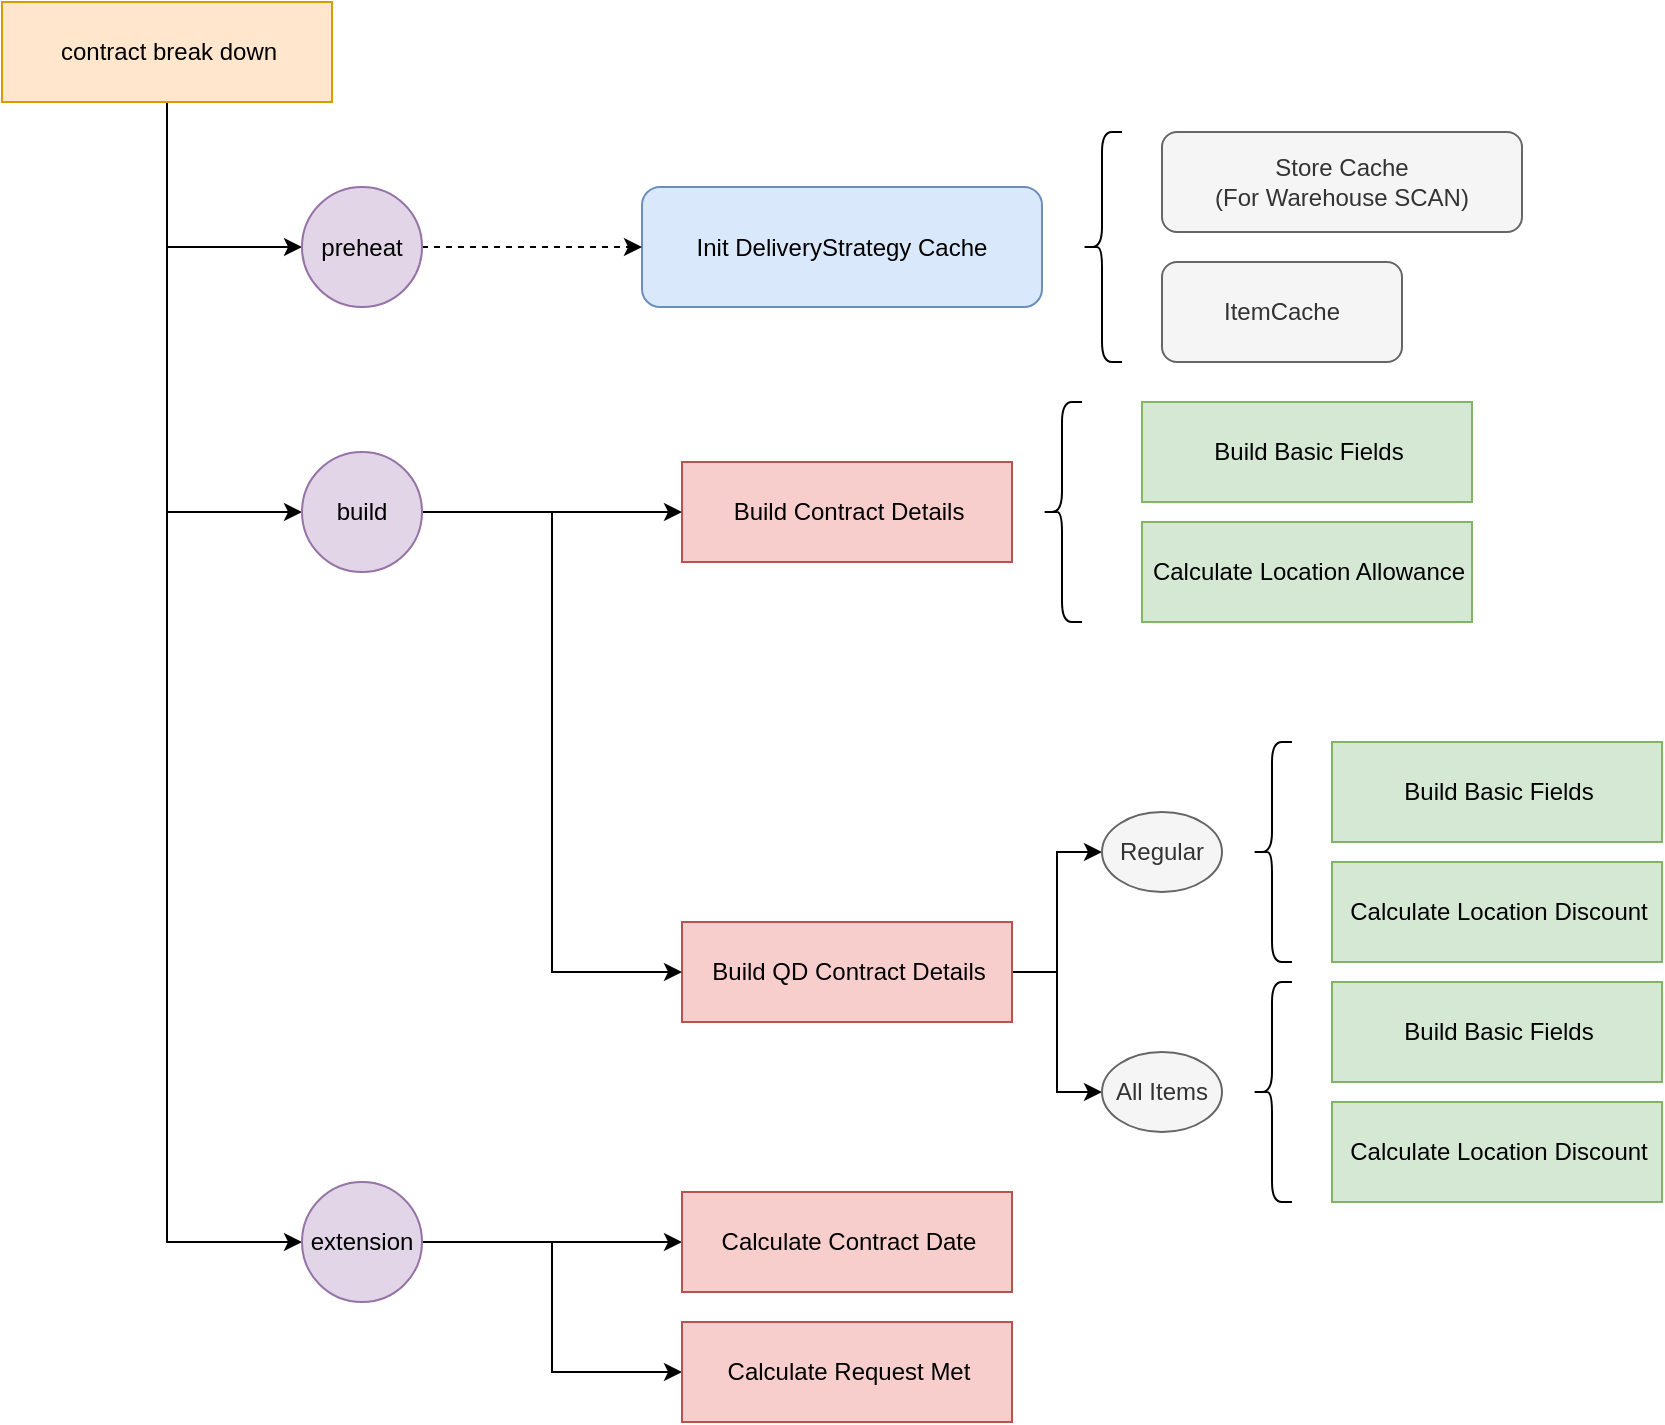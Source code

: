 <mxfile version="14.7.6" type="github">
  <diagram id="kgpKYQtTHZ0yAKxKKP6v" name="Page-1">
    <mxGraphModel dx="1422" dy="882" grid="1" gridSize="10" guides="1" tooltips="1" connect="1" arrows="1" fold="1" page="1" pageScale="1" pageWidth="850" pageHeight="1100" math="0" shadow="0">
      <root>
        <mxCell id="0" />
        <mxCell id="1" parent="0" />
        <mxCell id="FABi1pu8SRAAy6zYCwlk-7" value="Init DeliveryStrategy Cache" style="rounded=1;whiteSpace=wrap;html=1;fillColor=#dae8fc;strokeColor=#6c8ebf;align=center;" parent="1" vertex="1">
          <mxGeometry x="360" y="132.5" width="200" height="60" as="geometry" />
        </mxCell>
        <mxCell id="FABi1pu8SRAAy6zYCwlk-9" value="Build Contract Details" style="html=1;fillColor=#f8cecc;strokeColor=#b85450;" parent="1" vertex="1">
          <mxGeometry x="380" y="270" width="165" height="50" as="geometry" />
        </mxCell>
        <mxCell id="FABi1pu8SRAAy6zYCwlk-35" value="" style="edgeStyle=orthogonalEdgeStyle;rounded=0;orthogonalLoop=1;jettySize=auto;html=1;entryX=0;entryY=0.5;entryDx=0;entryDy=0;" parent="1" source="FABi1pu8SRAAy6zYCwlk-10" target="FABi1pu8SRAAy6zYCwlk-18" edge="1">
          <mxGeometry relative="1" as="geometry" />
        </mxCell>
        <mxCell id="FABi1pu8SRAAy6zYCwlk-37" value="" style="edgeStyle=orthogonalEdgeStyle;rounded=0;orthogonalLoop=1;jettySize=auto;html=1;entryX=0;entryY=0.5;entryDx=0;entryDy=0;" parent="1" source="FABi1pu8SRAAy6zYCwlk-10" target="FABi1pu8SRAAy6zYCwlk-17" edge="1">
          <mxGeometry relative="1" as="geometry" />
        </mxCell>
        <mxCell id="FABi1pu8SRAAy6zYCwlk-10" value="Build QD Contract Details" style="html=1;fillColor=#f8cecc;strokeColor=#b85450;" parent="1" vertex="1">
          <mxGeometry x="380" y="500" width="165" height="50" as="geometry" />
        </mxCell>
        <mxCell id="FABi1pu8SRAAy6zYCwlk-13" value="Calculate Location Allowance" style="html=1;fillColor=#d5e8d4;strokeColor=#82b366;" parent="1" vertex="1">
          <mxGeometry x="610" y="300" width="165" height="50" as="geometry" />
        </mxCell>
        <mxCell id="FABi1pu8SRAAy6zYCwlk-14" value="Build Basic Fields" style="html=1;fillColor=#d5e8d4;strokeColor=#82b366;" parent="1" vertex="1">
          <mxGeometry x="610" y="240" width="165" height="50" as="geometry" />
        </mxCell>
        <mxCell id="FABi1pu8SRAAy6zYCwlk-15" value="Build Basic Fields" style="html=1;fillColor=#d5e8d4;strokeColor=#82b366;" parent="1" vertex="1">
          <mxGeometry x="705" y="410" width="165" height="50" as="geometry" />
        </mxCell>
        <mxCell id="FABi1pu8SRAAy6zYCwlk-16" value="Calculate Location Discount" style="html=1;fillColor=#d5e8d4;strokeColor=#82b366;" parent="1" vertex="1">
          <mxGeometry x="705" y="470" width="165" height="50" as="geometry" />
        </mxCell>
        <mxCell id="FABi1pu8SRAAy6zYCwlk-17" value="Regular" style="ellipse;whiteSpace=wrap;html=1;fillColor=#f5f5f5;strokeColor=#666666;fontColor=#333333;" parent="1" vertex="1">
          <mxGeometry x="590" y="445" width="60" height="40" as="geometry" />
        </mxCell>
        <mxCell id="FABi1pu8SRAAy6zYCwlk-18" value="All Items" style="ellipse;whiteSpace=wrap;html=1;fillColor=#f5f5f5;strokeColor=#666666;fontColor=#333333;" parent="1" vertex="1">
          <mxGeometry x="590" y="565" width="60" height="40" as="geometry" />
        </mxCell>
        <mxCell id="FABi1pu8SRAAy6zYCwlk-31" value="" style="edgeStyle=orthogonalEdgeStyle;rounded=0;orthogonalLoop=1;jettySize=auto;html=1;entryX=0;entryY=0.5;entryDx=0;entryDy=0;exitX=1;exitY=0.5;exitDx=0;exitDy=0;" parent="1" source="oFZh9j53hUqOiCjXro3S-6" target="FABi1pu8SRAAy6zYCwlk-9" edge="1">
          <mxGeometry relative="1" as="geometry" />
        </mxCell>
        <mxCell id="FABi1pu8SRAAy6zYCwlk-32" value="" style="edgeStyle=orthogonalEdgeStyle;rounded=0;orthogonalLoop=1;jettySize=auto;html=1;entryX=0;entryY=0.5;entryDx=0;entryDy=0;exitX=1;exitY=0.5;exitDx=0;exitDy=0;" parent="1" source="oFZh9j53hUqOiCjXro3S-6" target="FABi1pu8SRAAy6zYCwlk-10" edge="1">
          <mxGeometry relative="1" as="geometry" />
        </mxCell>
        <mxCell id="FABi1pu8SRAAy6zYCwlk-46" style="edgeStyle=orthogonalEdgeStyle;rounded=0;orthogonalLoop=1;jettySize=auto;html=1;entryX=0;entryY=0.5;entryDx=0;entryDy=0;exitX=1;exitY=0.5;exitDx=0;exitDy=0;" parent="1" source="oFZh9j53hUqOiCjXro3S-8" target="FABi1pu8SRAAy6zYCwlk-45" edge="1">
          <mxGeometry relative="1" as="geometry" />
        </mxCell>
        <mxCell id="FABi1pu8SRAAy6zYCwlk-48" style="edgeStyle=orthogonalEdgeStyle;rounded=0;orthogonalLoop=1;jettySize=auto;html=1;entryX=0;entryY=0.5;entryDx=0;entryDy=0;strokeColor=#000000;" parent="1" source="oFZh9j53hUqOiCjXro3S-8" target="FABi1pu8SRAAy6zYCwlk-47" edge="1">
          <mxGeometry relative="1" as="geometry">
            <mxPoint x="110" y="460" as="sourcePoint" />
          </mxGeometry>
        </mxCell>
        <mxCell id="oFZh9j53hUqOiCjXro3S-4" style="edgeStyle=orthogonalEdgeStyle;rounded=0;orthogonalLoop=1;jettySize=auto;html=1;entryX=0;entryY=0.5;entryDx=0;entryDy=0;" edge="1" parent="1" source="FABi1pu8SRAAy6zYCwlk-19" target="oFZh9j53hUqOiCjXro3S-3">
          <mxGeometry relative="1" as="geometry" />
        </mxCell>
        <mxCell id="oFZh9j53hUqOiCjXro3S-7" style="edgeStyle=orthogonalEdgeStyle;rounded=0;orthogonalLoop=1;jettySize=auto;html=1;entryX=0;entryY=0.5;entryDx=0;entryDy=0;" edge="1" parent="1" source="FABi1pu8SRAAy6zYCwlk-19" target="oFZh9j53hUqOiCjXro3S-6">
          <mxGeometry relative="1" as="geometry" />
        </mxCell>
        <mxCell id="oFZh9j53hUqOiCjXro3S-9" style="edgeStyle=orthogonalEdgeStyle;rounded=0;orthogonalLoop=1;jettySize=auto;html=1;entryX=0;entryY=0.5;entryDx=0;entryDy=0;" edge="1" parent="1" source="FABi1pu8SRAAy6zYCwlk-19" target="oFZh9j53hUqOiCjXro3S-8">
          <mxGeometry relative="1" as="geometry" />
        </mxCell>
        <mxCell id="FABi1pu8SRAAy6zYCwlk-19" value="contract break down" style="html=1;fillColor=#ffe6cc;strokeColor=#d79b00;" parent="1" vertex="1">
          <mxGeometry x="40" y="40" width="165" height="50" as="geometry" />
        </mxCell>
        <mxCell id="FABi1pu8SRAAy6zYCwlk-20" value="Build Basic Fields" style="html=1;fillColor=#d5e8d4;strokeColor=#82b366;" parent="1" vertex="1">
          <mxGeometry x="705" y="530" width="165" height="50" as="geometry" />
        </mxCell>
        <mxCell id="FABi1pu8SRAAy6zYCwlk-21" value="Calculate Location Discount" style="html=1;fillColor=#d5e8d4;strokeColor=#82b366;" parent="1" vertex="1">
          <mxGeometry x="705" y="590" width="165" height="50" as="geometry" />
        </mxCell>
        <mxCell id="FABi1pu8SRAAy6zYCwlk-22" value="Store Cache&lt;br&gt;(For Warehouse SCAN)" style="whiteSpace=wrap;html=1;rounded=1;strokeColor=#666666;fillColor=#f5f5f5;fontColor=#333333;" parent="1" vertex="1">
          <mxGeometry x="620" y="105" width="180" height="50" as="geometry" />
        </mxCell>
        <mxCell id="FABi1pu8SRAAy6zYCwlk-29" value="ItemCache" style="whiteSpace=wrap;html=1;rounded=1;strokeColor=#666666;fillColor=#f5f5f5;fontColor=#333333;" parent="1" vertex="1">
          <mxGeometry x="620" y="170" width="120" height="50" as="geometry" />
        </mxCell>
        <mxCell id="FABi1pu8SRAAy6zYCwlk-38" value="" style="shape=curlyBracket;whiteSpace=wrap;html=1;rounded=1;gradientColor=none;" parent="1" vertex="1">
          <mxGeometry x="665" y="410" width="20" height="110" as="geometry" />
        </mxCell>
        <mxCell id="FABi1pu8SRAAy6zYCwlk-39" value="" style="shape=curlyBracket;whiteSpace=wrap;html=1;rounded=1;gradientColor=none;size=0.5;" parent="1" vertex="1">
          <mxGeometry x="560" y="240" width="20" height="110" as="geometry" />
        </mxCell>
        <mxCell id="FABi1pu8SRAAy6zYCwlk-40" value="" style="shape=curlyBracket;whiteSpace=wrap;html=1;rounded=1;gradientColor=none;" parent="1" vertex="1">
          <mxGeometry x="665" y="530" width="20" height="110" as="geometry" />
        </mxCell>
        <mxCell id="FABi1pu8SRAAy6zYCwlk-45" value="Calculate Contract Date" style="html=1;fillColor=#f8cecc;strokeColor=#b85450;" parent="1" vertex="1">
          <mxGeometry x="380" y="635" width="165" height="50" as="geometry" />
        </mxCell>
        <mxCell id="FABi1pu8SRAAy6zYCwlk-47" value="Calculate Request Met" style="html=1;fillColor=#f8cecc;strokeColor=#b85450;" parent="1" vertex="1">
          <mxGeometry x="380" y="700" width="165" height="50" as="geometry" />
        </mxCell>
        <mxCell id="oFZh9j53hUqOiCjXro3S-2" value="" style="shape=curlyBracket;whiteSpace=wrap;html=1;rounded=1;gradientColor=none;" vertex="1" parent="1">
          <mxGeometry x="580" y="105" width="20" height="115" as="geometry" />
        </mxCell>
        <mxCell id="oFZh9j53hUqOiCjXro3S-5" style="edgeStyle=orthogonalEdgeStyle;rounded=0;orthogonalLoop=1;jettySize=auto;html=1;entryX=0;entryY=0.5;entryDx=0;entryDy=0;dashed=1;" edge="1" parent="1" source="oFZh9j53hUqOiCjXro3S-3" target="FABi1pu8SRAAy6zYCwlk-7">
          <mxGeometry relative="1" as="geometry" />
        </mxCell>
        <mxCell id="oFZh9j53hUqOiCjXro3S-3" value="preheat" style="ellipse;whiteSpace=wrap;html=1;aspect=fixed;fillColor=#e1d5e7;strokeColor=#9673a6;" vertex="1" parent="1">
          <mxGeometry x="190" y="132.5" width="60" height="60" as="geometry" />
        </mxCell>
        <mxCell id="oFZh9j53hUqOiCjXro3S-6" value="build" style="ellipse;whiteSpace=wrap;html=1;aspect=fixed;fillColor=#e1d5e7;strokeColor=#9673a6;" vertex="1" parent="1">
          <mxGeometry x="190" y="265" width="60" height="60" as="geometry" />
        </mxCell>
        <mxCell id="oFZh9j53hUqOiCjXro3S-8" value="extension" style="ellipse;whiteSpace=wrap;html=1;aspect=fixed;fillColor=#e1d5e7;strokeColor=#9673a6;" vertex="1" parent="1">
          <mxGeometry x="190" y="630" width="60" height="60" as="geometry" />
        </mxCell>
      </root>
    </mxGraphModel>
  </diagram>
</mxfile>
